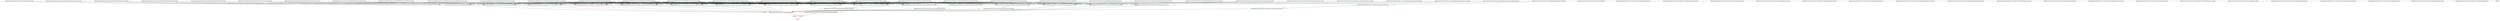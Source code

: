 digraph G {
n27 [label="/nfs/homes/kiroussa/Work/42/common-core/minishell/.cache/cli/cli", color="red"];
n5 [label="/nfs/homes/kiroussa/Work/42/common-core/minishell/.cache/cli/deps/cli.d", color="forestgreen"];
n16 [label="/nfs/homes/kiroussa/Work/42/common-core/minishell/.cache/cli/deps/opt/msh_handle_opts.d", color="forestgreen"];
n15 [label="/nfs/homes/kiroussa/Work/42/common-core/minishell/.cache/cli/deps/opt/msh_opt_command.d", color="forestgreen"];
n14 [label="/nfs/homes/kiroussa/Work/42/common-core/minishell/.cache/cli/deps/opt/msh_opt_help.d", color="forestgreen"];
n13 [label="/nfs/homes/kiroussa/Work/42/common-core/minishell/.cache/cli/deps/opt/msh_opt_version.d", color="forestgreen"];
n12 [label="/nfs/homes/kiroussa/Work/42/common-core/minishell/.cache/cli/deps/runner/msh_run_file.d", color="forestgreen"];
n10 [label="/nfs/homes/kiroussa/Work/42/common-core/minishell/.cache/cli/deps/shell/msh_shell_loop.d", color="forestgreen"];
n11 [label="/nfs/homes/kiroussa/Work/42/common-core/minishell/.cache/cli/deps/shell/prompt/msh_prompt_bash.d", color="forestgreen"];
n9 [label="/nfs/homes/kiroussa/Work/42/common-core/minishell/.cache/cli/deps/signal/msh_signal_handler.d", color="forestgreen"];
n8 [label="/nfs/homes/kiroussa/Work/42/common-core/minishell/.cache/cli/deps/signal/msh_signal_init.d", color="forestgreen"];
n7 [label="/nfs/homes/kiroussa/Work/42/common-core/minishell/.cache/cli/deps/utils/msh_fileno.d", color="forestgreen"];
n6 [label="/nfs/homes/kiroussa/Work/42/common-core/minishell/.cache/cli/deps/utils/msh_is_interactive.d", color="forestgreen"];
n67 [label="/nfs/homes/kiroussa/Work/42/common-core/minishell/.cache/cli/obj/cli.o", color="red"];
n28 [label="/nfs/homes/kiroussa/Work/42/common-core/minishell/.cache/cli/obj/opt/msh_handle_opts.o", color="forestgreen"];
n41 [label="/nfs/homes/kiroussa/Work/42/common-core/minishell/.cache/cli/obj/opt/msh_opt_command.o", color="forestgreen"];
n44 [label="/nfs/homes/kiroussa/Work/42/common-core/minishell/.cache/cli/obj/opt/msh_opt_help.o", color="forestgreen"];
n46 [label="/nfs/homes/kiroussa/Work/42/common-core/minishell/.cache/cli/obj/opt/msh_opt_version.o", color="forestgreen"];
n48 [label="/nfs/homes/kiroussa/Work/42/common-core/minishell/.cache/cli/obj/runner/msh_run_file.o", color="forestgreen"];
n54 [label="/nfs/homes/kiroussa/Work/42/common-core/minishell/.cache/cli/obj/shell/msh_shell_loop.o", color="red"];
n51 [label="/nfs/homes/kiroussa/Work/42/common-core/minishell/.cache/cli/obj/shell/prompt/msh_prompt_bash.o", color="forestgreen"];
n58 [label="/nfs/homes/kiroussa/Work/42/common-core/minishell/.cache/cli/obj/signal/msh_signal_handler.o", color="forestgreen"];
n61 [label="/nfs/homes/kiroussa/Work/42/common-core/minishell/.cache/cli/obj/signal/msh_signal_init.o", color="forestgreen"];
n63 [label="/nfs/homes/kiroussa/Work/42/common-core/minishell/.cache/cli/obj/utils/msh_fileno.o", color="forestgreen"];
n65 [label="/nfs/homes/kiroussa/Work/42/common-core/minishell/.cache/cli/obj/utils/msh_is_interactive.o", color="red"];
n2 [label="/nfs/homes/kiroussa/Work/42/common-core/minishell/.cache/executor/deps/_module.d", color="forestgreen"];
n17 [label="/nfs/homes/kiroussa/Work/42/common-core/minishell/.cache/executor/deps/msh_exec_simple.d", color="forestgreen"];
n69 [label="/nfs/homes/kiroussa/Work/42/common-core/minishell/.cache/executor/libexecutor.a", color="forestgreen"];
n70 [label="/nfs/homes/kiroussa/Work/42/common-core/minishell/.cache/executor/obj/msh_exec_simple.o", color="forestgreen"];
n3 [label="/nfs/homes/kiroussa/Work/42/common-core/minishell/.cache/shared/deps/_module.d", color="forestgreen"];
n20 [label="/nfs/homes/kiroussa/Work/42/common-core/minishell/.cache/shared/deps/io/msh_get_hostname.d", color="forestgreen"];
n19 [label="/nfs/homes/kiroussa/Work/42/common-core/minishell/.cache/shared/deps/io/msh_resolve_path.d", color="forestgreen"];
n18 [label="/nfs/homes/kiroussa/Work/42/common-core/minishell/.cache/shared/deps/msh_init.d", color="forestgreen"];
n75 [label="/nfs/homes/kiroussa/Work/42/common-core/minishell/.cache/shared/libshared.a", color="forestgreen"];
n76 [label="/nfs/homes/kiroussa/Work/42/common-core/minishell/.cache/shared/obj/io/msh_get_hostname.o", color="forestgreen"];
n78 [label="/nfs/homes/kiroussa/Work/42/common-core/minishell/.cache/shared/obj/io/msh_resolve_path.o", color="forestgreen"];
n80 [label="/nfs/homes/kiroussa/Work/42/common-core/minishell/.cache/shared/obj/msh_init.o", color="forestgreen"];
n4 [label="/nfs/homes/kiroussa/Work/42/common-core/minishell/.cache/tokenizer/deps/_module.d", color="forestgreen"];
n21 [label="/nfs/homes/kiroussa/Work/42/common-core/minishell/.cache/tokenizer/deps/tokenizer.d", color="forestgreen"];
n72 [label="/nfs/homes/kiroussa/Work/42/common-core/minishell/.cache/tokenizer/libtokenizer.a", color="forestgreen"];
n73 [label="/nfs/homes/kiroussa/Work/42/common-core/minishell/.cache/tokenizer/obj/tokenizer.o", color="forestgreen"];
n56 [label="/nfs/homes/kiroussa/Work/42/common-core/minishell/submodules/cli/include/msh/cli/cli.h", color="forestgreen"];
n40 [label="/nfs/homes/kiroussa/Work/42/common-core/minishell/submodules/cli/include/msh/cli/opt.h", color="forestgreen"];
n30 [label="/nfs/homes/kiroussa/Work/42/common-core/minishell/submodules/cli/include/msh/cli/runner.h", color="forestgreen"];
n57 [label="/nfs/homes/kiroussa/Work/42/common-core/minishell/submodules/cli/include/msh/cli/shell.h", color="forestgreen"];
n60 [label="/nfs/homes/kiroussa/Work/42/common-core/minishell/submodules/cli/include/msh/cli/signal.h", color="forestgreen"];
n68 [label="/nfs/homes/kiroussa/Work/42/common-core/minishell/submodules/cli/src/cli.c", color="forestgreen"];
n29 [label="/nfs/homes/kiroussa/Work/42/common-core/minishell/submodules/cli/src/opt/msh_handle_opts.c", color="forestgreen"];
n42 [label="/nfs/homes/kiroussa/Work/42/common-core/minishell/submodules/cli/src/opt/msh_opt_command.c", color="forestgreen"];
n45 [label="/nfs/homes/kiroussa/Work/42/common-core/minishell/submodules/cli/src/opt/msh_opt_help.c", color="forestgreen"];
n47 [label="/nfs/homes/kiroussa/Work/42/common-core/minishell/submodules/cli/src/opt/msh_opt_version.c", color="forestgreen"];
n49 [label="/nfs/homes/kiroussa/Work/42/common-core/minishell/submodules/cli/src/runner/msh_run_file.c", color="forestgreen"];
n55 [label="/nfs/homes/kiroussa/Work/42/common-core/minishell/submodules/cli/src/shell/msh_shell_loop.c", color="forestgreen"];
n52 [label="/nfs/homes/kiroussa/Work/42/common-core/minishell/submodules/cli/src/shell/prompt/msh_prompt_bash.c", color="forestgreen"];
n59 [label="/nfs/homes/kiroussa/Work/42/common-core/minishell/submodules/cli/src/signal/msh_signal_handler.c", color="forestgreen"];
n62 [label="/nfs/homes/kiroussa/Work/42/common-core/minishell/submodules/cli/src/signal/msh_signal_init.c", color="forestgreen"];
n64 [label="/nfs/homes/kiroussa/Work/42/common-core/minishell/submodules/cli/src/utils/msh_fileno.c", color="forestgreen"];
n66 [label="/nfs/homes/kiroussa/Work/42/common-core/minishell/submodules/cli/src/utils/msh_is_interactive.c", color="forestgreen"];
n43 [label="/nfs/homes/kiroussa/Work/42/common-core/minishell/submodules/executor/include/msh/exec/exec.h", color="forestgreen"];
n71 [label="/nfs/homes/kiroussa/Work/42/common-core/minishell/submodules/executor/src/msh_exec_simple.c", color="forestgreen"];
n39 [label="/nfs/homes/kiroussa/Work/42/common-core/minishell/submodules/shared/include/msh/externs.h", color="forestgreen"];
n50 [label="/nfs/homes/kiroussa/Work/42/common-core/minishell/submodules/shared/include/msh/io/path.h", color="forestgreen"];
n53 [label="/nfs/homes/kiroussa/Work/42/common-core/minishell/submodules/shared/include/msh/io/system.h", color="forestgreen"];
n31 [label="/nfs/homes/kiroussa/Work/42/common-core/minishell/submodules/shared/include/msh/minishell.h", color="forestgreen"];
n77 [label="/nfs/homes/kiroussa/Work/42/common-core/minishell/submodules/shared/src/io/msh_get_hostname.c", color="forestgreen"];
n79 [label="/nfs/homes/kiroussa/Work/42/common-core/minishell/submodules/shared/src/io/msh_resolve_path.c", color="forestgreen"];
n81 [label="/nfs/homes/kiroussa/Work/42/common-core/minishell/submodules/shared/src/msh_init.c", color="forestgreen"];
n74 [label="/nfs/homes/kiroussa/Work/42/common-core/minishell/submodules/tokenizer/src/tokenizer.c", color="forestgreen"];
n26 [label="/nfs/homes/kiroussa/Work/42/common-core/minishell/third-party/libft/build/output/libft.a", color="red"];
n32 [label="/nfs/homes/kiroussa/Work/42/common-core/minishell/third-party/libft/include/ft/data/list.h", color="forestgreen"];
n33 [label="/nfs/homes/kiroussa/Work/42/common-core/minishell/third-party/libft/include/ft/io.h", color="forestgreen"];
n34 [label="/nfs/homes/kiroussa/Work/42/common-core/minishell/third-party/libft/include/ft/math.h", color="forestgreen"];
n35 [label="/nfs/homes/kiroussa/Work/42/common-core/minishell/third-party/libft/include/ft/mem.h", color="forestgreen"];
n36 [label="/nfs/homes/kiroussa/Work/42/common-core/minishell/third-party/libft/include/ft/print.h", color="forestgreen"];
n37 [label="/nfs/homes/kiroussa/Work/42/common-core/minishell/third-party/libft/include/ft/string.h", color="forestgreen"];
n38 [label="/nfs/homes/kiroussa/Work/42/common-core/minishell/third-party/libft/include/ft/string/parse.h", color="forestgreen"];
n22 [label="Makefile", color="forestgreen"];
n24 [label="_banner", color="red"];
n23 [label="all", color="red"];
n25 [label="minishell", color="red"];
n67 -> n27 ; 
n28 -> n27 ; 
n41 -> n27 ; 
n44 -> n27 ; 
n46 -> n27 ; 
n48 -> n27 ; 
n54 -> n27 ; 
n51 -> n27 ; 
n58 -> n27 ; 
n61 -> n27 ; 
n63 -> n27 ; 
n65 -> n27 ; 
n69 -> n27 ; 
n75 -> n27 ; 
n72 -> n27 ; 
n56 -> n67 ; 
n40 -> n67 ; 
n57 -> n67 ; 
n60 -> n67 ; 
n68 -> n67 ; 
n39 -> n67 ; 
n53 -> n67 ; 
n31 -> n67 ; 
n32 -> n67 ; 
n33 -> n67 ; 
n34 -> n67 ; 
n35 -> n67 ; 
n36 -> n67 ; 
n37 -> n67 ; 
n38 -> n67 ; 
n40 -> n28 ; 
n30 -> n28 ; 
n29 -> n28 ; 
n39 -> n28 ; 
n31 -> n28 ; 
n32 -> n28 ; 
n33 -> n28 ; 
n34 -> n28 ; 
n35 -> n28 ; 
n36 -> n28 ; 
n37 -> n28 ; 
n38 -> n28 ; 
n42 -> n41 ; 
n43 -> n41 ; 
n39 -> n41 ; 
n31 -> n41 ; 
n32 -> n41 ; 
n33 -> n41 ; 
n34 -> n41 ; 
n35 -> n41 ; 
n36 -> n41 ; 
n37 -> n41 ; 
n38 -> n41 ; 
n40 -> n44 ; 
n45 -> n44 ; 
n39 -> n44 ; 
n31 -> n44 ; 
n32 -> n44 ; 
n33 -> n44 ; 
n34 -> n44 ; 
n35 -> n44 ; 
n36 -> n44 ; 
n37 -> n44 ; 
n38 -> n44 ; 
n40 -> n46 ; 
n47 -> n46 ; 
n39 -> n46 ; 
n31 -> n46 ; 
n32 -> n46 ; 
n33 -> n46 ; 
n34 -> n46 ; 
n35 -> n46 ; 
n36 -> n46 ; 
n37 -> n46 ; 
n38 -> n46 ; 
n49 -> n48 ; 
n39 -> n48 ; 
n50 -> n48 ; 
n31 -> n48 ; 
n32 -> n48 ; 
n33 -> n48 ; 
n34 -> n48 ; 
n35 -> n48 ; 
n36 -> n48 ; 
n37 -> n48 ; 
n38 -> n48 ; 
n56 -> n54 ; 
n57 -> n54 ; 
n55 -> n54 ; 
n43 -> n54 ; 
n39 -> n54 ; 
n31 -> n54 ; 
n32 -> n54 ; 
n33 -> n54 ; 
n34 -> n54 ; 
n35 -> n54 ; 
n36 -> n54 ; 
n37 -> n54 ; 
n38 -> n54 ; 
n52 -> n51 ; 
n39 -> n51 ; 
n53 -> n51 ; 
n31 -> n51 ; 
n32 -> n51 ; 
n33 -> n51 ; 
n34 -> n51 ; 
n35 -> n51 ; 
n36 -> n51 ; 
n37 -> n51 ; 
n38 -> n51 ; 
n60 -> n58 ; 
n59 -> n58 ; 
n39 -> n58 ; 
n31 -> n58 ; 
n32 -> n58 ; 
n33 -> n58 ; 
n34 -> n58 ; 
n35 -> n58 ; 
n36 -> n58 ; 
n37 -> n58 ; 
n38 -> n58 ; 
n60 -> n61 ; 
n62 -> n61 ; 
n39 -> n61 ; 
n64 -> n63 ; 
n56 -> n65 ; 
n66 -> n65 ; 
n39 -> n65 ; 
n31 -> n65 ; 
n32 -> n65 ; 
n33 -> n65 ; 
n34 -> n65 ; 
n35 -> n65 ; 
n36 -> n65 ; 
n37 -> n65 ; 
n38 -> n65 ; 
n70 -> n69 ; 
n43 -> n70 ; 
n71 -> n70 ; 
n39 -> n70 ; 
n31 -> n70 ; 
n32 -> n70 ; 
n33 -> n70 ; 
n34 -> n70 ; 
n35 -> n70 ; 
n36 -> n70 ; 
n37 -> n70 ; 
n38 -> n70 ; 
n76 -> n75 ; 
n78 -> n75 ; 
n80 -> n75 ; 
n39 -> n76 ; 
n31 -> n76 ; 
n77 -> n76 ; 
n32 -> n76 ; 
n33 -> n76 ; 
n34 -> n76 ; 
n35 -> n76 ; 
n36 -> n76 ; 
n37 -> n76 ; 
n38 -> n76 ; 
n39 -> n78 ; 
n31 -> n78 ; 
n79 -> n78 ; 
n32 -> n78 ; 
n33 -> n78 ; 
n34 -> n78 ; 
n35 -> n78 ; 
n36 -> n78 ; 
n37 -> n78 ; 
n38 -> n78 ; 
n39 -> n80 ; 
n31 -> n80 ; 
n81 -> n80 ; 
n32 -> n80 ; 
n33 -> n80 ; 
n34 -> n80 ; 
n35 -> n80 ; 
n36 -> n80 ; 
n37 -> n80 ; 
n38 -> n80 ; 
n73 -> n72 ; 
n74 -> n73 ; 
n24 -> n23 ; 
n25 -> n23 ; 
n27 -> n25 ; 
n26 -> n25 ; 
}
